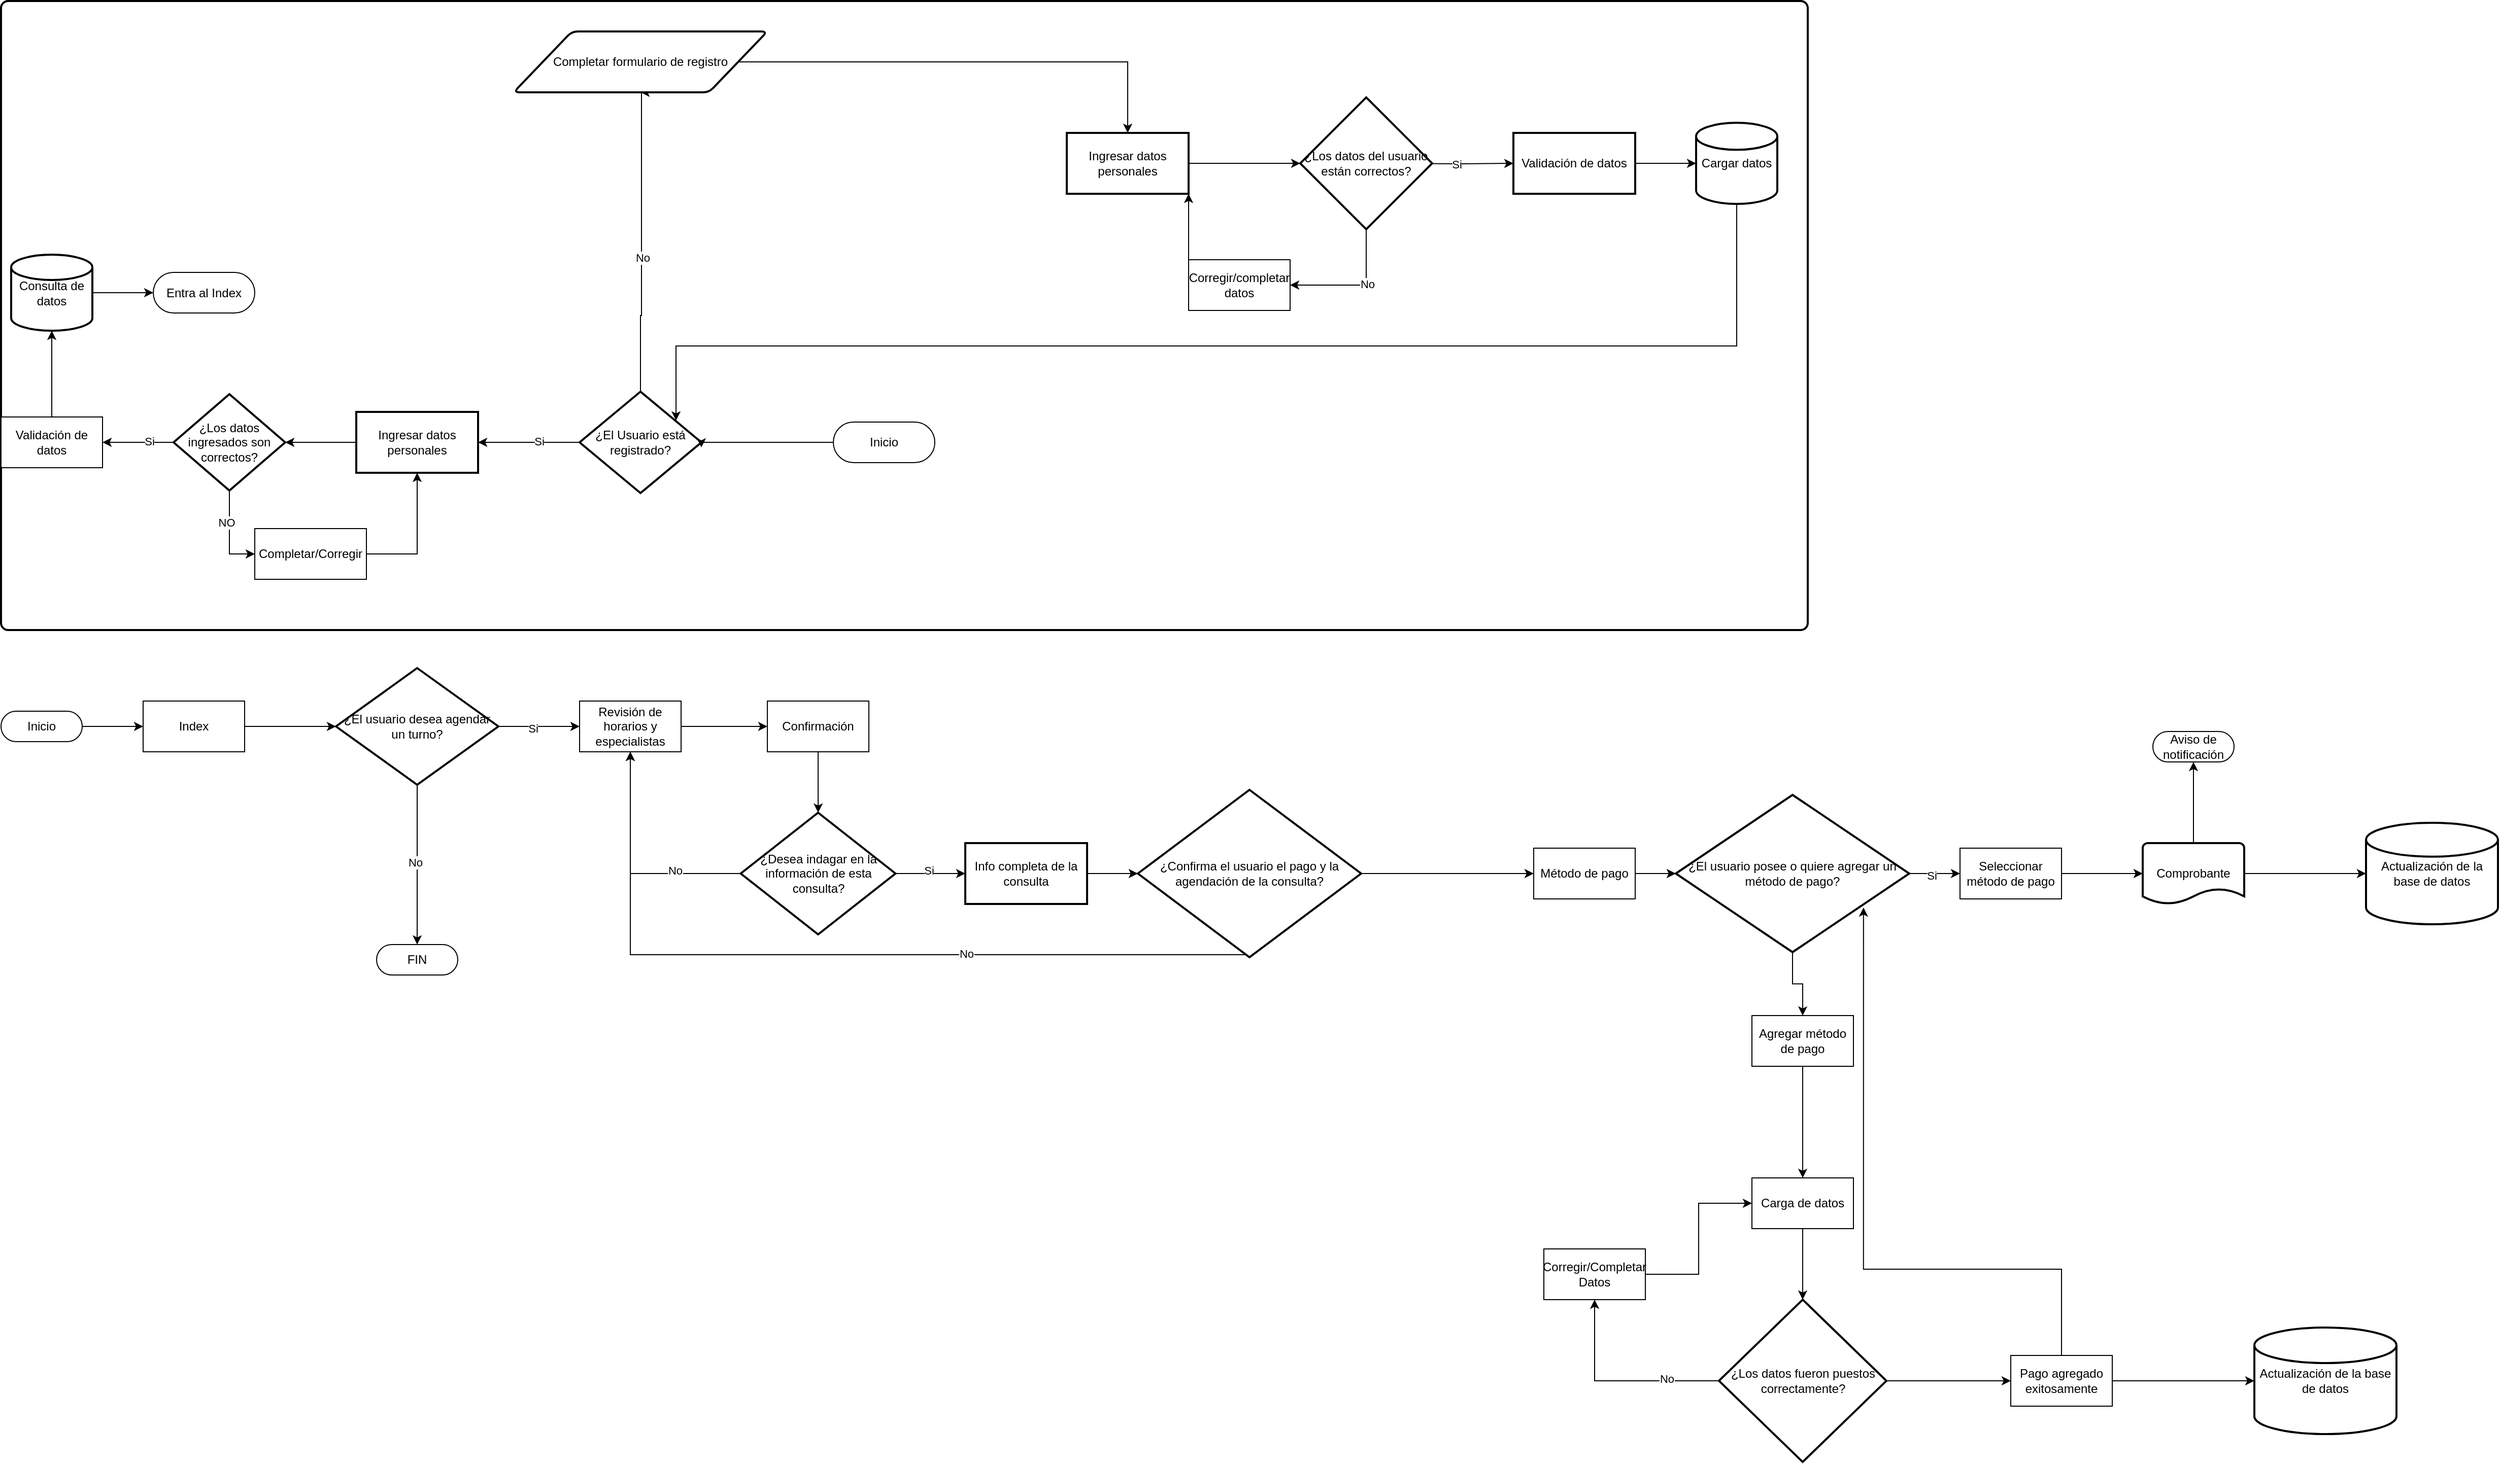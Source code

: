<mxfile version="27.0.9">
  <diagram name="Página-1" id="xfVjY4Fy1JKBWS82iwN9">
    <mxGraphModel dx="1303" dy="783" grid="1" gridSize="10" guides="1" tooltips="1" connect="1" arrows="1" fold="1" page="1" pageScale="1" pageWidth="827" pageHeight="1169" math="0" shadow="0">
      <root>
        <mxCell id="0" />
        <mxCell id="1" parent="0" />
        <mxCell id="B0Yh4iV38J5QAPyJT024-70" value="" style="rounded=1;whiteSpace=wrap;html=1;absoluteArcSize=1;arcSize=14;strokeWidth=2;" vertex="1" parent="1">
          <mxGeometry x="770" y="380" width="1780" height="620" as="geometry" />
        </mxCell>
        <mxCell id="B0Yh4iV38J5QAPyJT024-2" value="¿El Usuario está registrado?" style="strokeWidth=2;html=1;shape=mxgraph.flowchart.decision;whiteSpace=wrap;" vertex="1" parent="1">
          <mxGeometry x="1340" y="765" width="120" height="100" as="geometry" />
        </mxCell>
        <mxCell id="B0Yh4iV38J5QAPyJT024-4" value="" style="edgeStyle=orthogonalEdgeStyle;rounded=0;orthogonalLoop=1;jettySize=auto;html=1;entryX=1;entryY=0.55;entryDx=0;entryDy=0;entryPerimeter=0;" edge="1" parent="1" source="B0Yh4iV38J5QAPyJT024-5" target="B0Yh4iV38J5QAPyJT024-2">
          <mxGeometry relative="1" as="geometry">
            <mxPoint x="1480" y="815" as="targetPoint" />
            <Array as="points">
              <mxPoint x="1460" y="815" />
            </Array>
          </mxGeometry>
        </mxCell>
        <mxCell id="B0Yh4iV38J5QAPyJT024-5" value="Inicio" style="html=1;dashed=0;whiteSpace=wrap;shape=mxgraph.dfd.start" vertex="1" parent="1">
          <mxGeometry x="1590" y="795" width="100" height="40" as="geometry" />
        </mxCell>
        <mxCell id="B0Yh4iV38J5QAPyJT024-6" style="edgeStyle=orthogonalEdgeStyle;rounded=0;orthogonalLoop=1;jettySize=auto;html=1;exitX=0;exitY=0.5;exitDx=0;exitDy=0;exitPerimeter=0;entryX=1;entryY=0.5;entryDx=0;entryDy=0;" edge="1" parent="1" target="B0Yh4iV38J5QAPyJT024-43" source="B0Yh4iV38J5QAPyJT024-2">
          <mxGeometry relative="1" as="geometry">
            <mxPoint x="1230" y="815" as="targetPoint" />
            <mxPoint x="1320" y="815" as="sourcePoint" />
          </mxGeometry>
        </mxCell>
        <mxCell id="B0Yh4iV38J5QAPyJT024-7" value="Si" style="edgeLabel;html=1;align=center;verticalAlign=middle;resizable=0;points=[];" vertex="1" connectable="0" parent="B0Yh4iV38J5QAPyJT024-6">
          <mxGeometry x="-0.205" y="-1" relative="1" as="geometry">
            <mxPoint as="offset" />
          </mxGeometry>
        </mxCell>
        <mxCell id="B0Yh4iV38J5QAPyJT024-12" style="edgeStyle=orthogonalEdgeStyle;rounded=0;orthogonalLoop=1;jettySize=auto;html=1;exitX=0.5;exitY=0;exitDx=0;exitDy=0;exitPerimeter=0;entryX=0.5;entryY=1;entryDx=0;entryDy=0;" edge="1" parent="1" source="B0Yh4iV38J5QAPyJT024-2" target="B0Yh4iV38J5QAPyJT024-39">
          <mxGeometry relative="1" as="geometry">
            <mxPoint x="1400" y="725" as="sourcePoint" />
            <mxPoint x="1400" y="615" as="targetPoint" />
            <Array as="points">
              <mxPoint x="1400" y="690" />
              <mxPoint x="1401" y="570" />
            </Array>
          </mxGeometry>
        </mxCell>
        <mxCell id="B0Yh4iV38J5QAPyJT024-13" value="No" style="edgeLabel;html=1;align=center;verticalAlign=middle;resizable=0;points=[];" vertex="1" connectable="0" parent="B0Yh4iV38J5QAPyJT024-12">
          <mxGeometry x="-0.102" y="-1" relative="1" as="geometry">
            <mxPoint as="offset" />
          </mxGeometry>
        </mxCell>
        <mxCell id="B0Yh4iV38J5QAPyJT024-14" value="" style="edgeStyle=orthogonalEdgeStyle;rounded=0;orthogonalLoop=1;jettySize=auto;html=1;exitX=1;exitY=0.5;exitDx=0;exitDy=0;" edge="1" parent="1" source="B0Yh4iV38J5QAPyJT024-39" target="B0Yh4iV38J5QAPyJT024-16">
          <mxGeometry relative="1" as="geometry">
            <mxPoint x="1720" y="540" as="sourcePoint" />
          </mxGeometry>
        </mxCell>
        <mxCell id="B0Yh4iV38J5QAPyJT024-15" value="" style="edgeStyle=orthogonalEdgeStyle;rounded=0;orthogonalLoop=1;jettySize=auto;html=1;entryX=0;entryY=0.5;entryDx=0;entryDy=0;entryPerimeter=0;" edge="1" parent="1" source="B0Yh4iV38J5QAPyJT024-16" target="B0Yh4iV38J5QAPyJT024-63">
          <mxGeometry relative="1" as="geometry">
            <mxPoint x="2040" y="540" as="targetPoint" />
          </mxGeometry>
        </mxCell>
        <mxCell id="B0Yh4iV38J5QAPyJT024-16" value="Ingresar datos personales" style="whiteSpace=wrap;html=1;strokeWidth=2;" vertex="1" parent="1">
          <mxGeometry x="1820" y="510" width="120" height="60" as="geometry" />
        </mxCell>
        <mxCell id="B0Yh4iV38J5QAPyJT024-17" style="edgeStyle=orthogonalEdgeStyle;rounded=0;orthogonalLoop=1;jettySize=auto;html=1;exitX=0.5;exitY=1;exitDx=0;exitDy=0;entryX=1;entryY=0.5;entryDx=0;entryDy=0;exitPerimeter=0;" edge="1" parent="1" target="B0Yh4iV38J5QAPyJT024-22" source="B0Yh4iV38J5QAPyJT024-63">
          <mxGeometry relative="1" as="geometry">
            <mxPoint x="2095" y="588" as="sourcePoint" />
          </mxGeometry>
        </mxCell>
        <mxCell id="B0Yh4iV38J5QAPyJT024-18" value="No" style="edgeLabel;html=1;align=center;verticalAlign=middle;resizable=0;points=[];" vertex="1" connectable="0" parent="B0Yh4iV38J5QAPyJT024-17">
          <mxGeometry x="-0.167" y="1" relative="1" as="geometry">
            <mxPoint as="offset" />
          </mxGeometry>
        </mxCell>
        <mxCell id="B0Yh4iV38J5QAPyJT024-19" value="" style="edgeStyle=orthogonalEdgeStyle;rounded=0;orthogonalLoop=1;jettySize=auto;html=1;" edge="1" parent="1" target="B0Yh4iV38J5QAPyJT024-24">
          <mxGeometry relative="1" as="geometry">
            <mxPoint x="2150" y="540" as="sourcePoint" />
          </mxGeometry>
        </mxCell>
        <mxCell id="B0Yh4iV38J5QAPyJT024-20" value="Si" style="edgeLabel;html=1;align=center;verticalAlign=middle;resizable=0;points=[];" vertex="1" connectable="0" parent="B0Yh4iV38J5QAPyJT024-19">
          <mxGeometry x="-0.029" relative="1" as="geometry">
            <mxPoint as="offset" />
          </mxGeometry>
        </mxCell>
        <mxCell id="B0Yh4iV38J5QAPyJT024-21" style="edgeStyle=orthogonalEdgeStyle;rounded=0;orthogonalLoop=1;jettySize=auto;html=1;exitX=0;exitY=0;exitDx=0;exitDy=0;entryX=1;entryY=1;entryDx=0;entryDy=0;" edge="1" parent="1" source="B0Yh4iV38J5QAPyJT024-22" target="B0Yh4iV38J5QAPyJT024-16">
          <mxGeometry relative="1" as="geometry" />
        </mxCell>
        <mxCell id="B0Yh4iV38J5QAPyJT024-22" value="Corregir/completar datos" style="html=1;dashed=0;whiteSpace=wrap;" vertex="1" parent="1">
          <mxGeometry x="1940" y="635" width="100" height="50" as="geometry" />
        </mxCell>
        <mxCell id="B0Yh4iV38J5QAPyJT024-68" value="" style="edgeStyle=orthogonalEdgeStyle;rounded=0;orthogonalLoop=1;jettySize=auto;html=1;" edge="1" parent="1" source="B0Yh4iV38J5QAPyJT024-24" target="B0Yh4iV38J5QAPyJT024-40">
          <mxGeometry relative="1" as="geometry" />
        </mxCell>
        <mxCell id="B0Yh4iV38J5QAPyJT024-24" value="Validación de datos" style="whiteSpace=wrap;html=1;strokeWidth=2;" vertex="1" parent="1">
          <mxGeometry x="2260" y="510" width="120" height="60" as="geometry" />
        </mxCell>
        <mxCell id="B0Yh4iV38J5QAPyJT024-39" value="Completar formulario de registro" style="shape=parallelogram;html=1;strokeWidth=2;perimeter=parallelogramPerimeter;whiteSpace=wrap;rounded=1;arcSize=12;size=0.23;" vertex="1" parent="1">
          <mxGeometry x="1275" y="410" width="250" height="60" as="geometry" />
        </mxCell>
        <mxCell id="B0Yh4iV38J5QAPyJT024-40" value="Cargar datos" style="strokeWidth=2;html=1;shape=mxgraph.flowchart.database;whiteSpace=wrap;" vertex="1" parent="1">
          <mxGeometry x="2440" y="500" width="80" height="80" as="geometry" />
        </mxCell>
        <mxCell id="B0Yh4iV38J5QAPyJT024-42" value="" style="edgeStyle=orthogonalEdgeStyle;rounded=0;orthogonalLoop=1;jettySize=auto;html=1;" edge="1" parent="1" source="B0Yh4iV38J5QAPyJT024-43" target="B0Yh4iV38J5QAPyJT024-47">
          <mxGeometry relative="1" as="geometry" />
        </mxCell>
        <mxCell id="B0Yh4iV38J5QAPyJT024-43" value="Ingresar datos personales" style="whiteSpace=wrap;html=1;strokeWidth=2;" vertex="1" parent="1">
          <mxGeometry x="1120" y="785" width="120" height="60" as="geometry" />
        </mxCell>
        <mxCell id="B0Yh4iV38J5QAPyJT024-45" value="" style="edgeStyle=orthogonalEdgeStyle;rounded=0;orthogonalLoop=1;jettySize=auto;html=1;" edge="1" parent="1" source="B0Yh4iV38J5QAPyJT024-47" target="B0Yh4iV38J5QAPyJT024-49">
          <mxGeometry relative="1" as="geometry" />
        </mxCell>
        <mxCell id="B0Yh4iV38J5QAPyJT024-46" value="Si" style="edgeLabel;html=1;align=center;verticalAlign=middle;resizable=0;points=[];" vertex="1" connectable="0" parent="B0Yh4iV38J5QAPyJT024-45">
          <mxGeometry x="-0.276" y="-1" relative="1" as="geometry">
            <mxPoint x="1" as="offset" />
          </mxGeometry>
        </mxCell>
        <mxCell id="B0Yh4iV38J5QAPyJT024-65" style="edgeStyle=orthogonalEdgeStyle;rounded=0;orthogonalLoop=1;jettySize=auto;html=1;entryX=0;entryY=0.5;entryDx=0;entryDy=0;" edge="1" parent="1" source="B0Yh4iV38J5QAPyJT024-47" target="B0Yh4iV38J5QAPyJT024-64">
          <mxGeometry relative="1" as="geometry" />
        </mxCell>
        <mxCell id="B0Yh4iV38J5QAPyJT024-66" value="NO" style="edgeLabel;html=1;align=center;verticalAlign=middle;resizable=0;points=[];" vertex="1" connectable="0" parent="B0Yh4iV38J5QAPyJT024-65">
          <mxGeometry x="-0.269" y="-3" relative="1" as="geometry">
            <mxPoint y="-1" as="offset" />
          </mxGeometry>
        </mxCell>
        <mxCell id="B0Yh4iV38J5QAPyJT024-47" value="¿Los datos ingresados son correctos?" style="rhombus;whiteSpace=wrap;html=1;strokeWidth=2;" vertex="1" parent="1">
          <mxGeometry x="940" y="767.5" width="110" height="95" as="geometry" />
        </mxCell>
        <mxCell id="B0Yh4iV38J5QAPyJT024-48" value="" style="edgeStyle=orthogonalEdgeStyle;rounded=0;orthogonalLoop=1;jettySize=auto;html=1;" edge="1" parent="1" source="B0Yh4iV38J5QAPyJT024-49" target="B0Yh4iV38J5QAPyJT024-51">
          <mxGeometry relative="1" as="geometry" />
        </mxCell>
        <mxCell id="B0Yh4iV38J5QAPyJT024-49" value="Validación de datos" style="html=1;dashed=0;whiteSpace=wrap;" vertex="1" parent="1">
          <mxGeometry x="770" y="790" width="100" height="50" as="geometry" />
        </mxCell>
        <mxCell id="B0Yh4iV38J5QAPyJT024-62" value="" style="edgeStyle=orthogonalEdgeStyle;rounded=0;orthogonalLoop=1;jettySize=auto;html=1;" edge="1" parent="1" source="B0Yh4iV38J5QAPyJT024-51" target="B0Yh4iV38J5QAPyJT024-61">
          <mxGeometry relative="1" as="geometry" />
        </mxCell>
        <mxCell id="B0Yh4iV38J5QAPyJT024-51" value="Consulta de datos" style="strokeWidth=2;html=1;shape=mxgraph.flowchart.database;whiteSpace=wrap;" vertex="1" parent="1">
          <mxGeometry x="780" y="630" width="80" height="75" as="geometry" />
        </mxCell>
        <mxCell id="B0Yh4iV38J5QAPyJT024-61" value="Entra al Index" style="html=1;dashed=0;whiteSpace=wrap;shape=mxgraph.dfd.start" vertex="1" parent="1">
          <mxGeometry x="920" y="647.5" width="100" height="40" as="geometry" />
        </mxCell>
        <mxCell id="B0Yh4iV38J5QAPyJT024-63" value="¿Los datos del usuario están correctos?" style="strokeWidth=2;html=1;shape=mxgraph.flowchart.decision;whiteSpace=wrap;" vertex="1" parent="1">
          <mxGeometry x="2050" y="475" width="130" height="130" as="geometry" />
        </mxCell>
        <mxCell id="B0Yh4iV38J5QAPyJT024-67" style="edgeStyle=orthogonalEdgeStyle;rounded=0;orthogonalLoop=1;jettySize=auto;html=1;entryX=0.5;entryY=1;entryDx=0;entryDy=0;" edge="1" parent="1" source="B0Yh4iV38J5QAPyJT024-64" target="B0Yh4iV38J5QAPyJT024-43">
          <mxGeometry relative="1" as="geometry">
            <Array as="points">
              <mxPoint x="1180" y="925" />
            </Array>
          </mxGeometry>
        </mxCell>
        <mxCell id="B0Yh4iV38J5QAPyJT024-64" value="Completar/Corregir" style="html=1;dashed=0;whiteSpace=wrap;" vertex="1" parent="1">
          <mxGeometry x="1020" y="900" width="110" height="50" as="geometry" />
        </mxCell>
        <mxCell id="B0Yh4iV38J5QAPyJT024-69" style="edgeStyle=orthogonalEdgeStyle;rounded=0;orthogonalLoop=1;jettySize=auto;html=1;entryX=0.792;entryY=0.285;entryDx=0;entryDy=0;entryPerimeter=0;" edge="1" parent="1" source="B0Yh4iV38J5QAPyJT024-40" target="B0Yh4iV38J5QAPyJT024-2">
          <mxGeometry relative="1" as="geometry">
            <Array as="points">
              <mxPoint x="2480" y="720" />
              <mxPoint x="1435" y="720" />
            </Array>
          </mxGeometry>
        </mxCell>
        <mxCell id="B0Yh4iV38J5QAPyJT024-73" value="" style="edgeStyle=orthogonalEdgeStyle;rounded=0;orthogonalLoop=1;jettySize=auto;html=1;" edge="1" parent="1" source="B0Yh4iV38J5QAPyJT024-71" target="B0Yh4iV38J5QAPyJT024-72">
          <mxGeometry relative="1" as="geometry" />
        </mxCell>
        <mxCell id="B0Yh4iV38J5QAPyJT024-71" value="Inicio" style="html=1;dashed=0;whiteSpace=wrap;shape=mxgraph.dfd.start" vertex="1" parent="1">
          <mxGeometry x="770" y="1080" width="80" height="30" as="geometry" />
        </mxCell>
        <mxCell id="B0Yh4iV38J5QAPyJT024-75" value="" style="edgeStyle=orthogonalEdgeStyle;rounded=0;orthogonalLoop=1;jettySize=auto;html=1;" edge="1" parent="1" source="B0Yh4iV38J5QAPyJT024-72" target="B0Yh4iV38J5QAPyJT024-74">
          <mxGeometry relative="1" as="geometry" />
        </mxCell>
        <mxCell id="B0Yh4iV38J5QAPyJT024-72" value="Index" style="html=1;dashed=0;whiteSpace=wrap;" vertex="1" parent="1">
          <mxGeometry x="910" y="1070" width="100" height="50" as="geometry" />
        </mxCell>
        <mxCell id="B0Yh4iV38J5QAPyJT024-76" style="edgeStyle=orthogonalEdgeStyle;rounded=0;orthogonalLoop=1;jettySize=auto;html=1;entryX=0.5;entryY=0.5;entryDx=0;entryDy=-15;entryPerimeter=0;" edge="1" parent="1" source="B0Yh4iV38J5QAPyJT024-74" target="B0Yh4iV38J5QAPyJT024-77">
          <mxGeometry relative="1" as="geometry">
            <mxPoint x="1180" y="1290" as="targetPoint" />
          </mxGeometry>
        </mxCell>
        <mxCell id="B0Yh4iV38J5QAPyJT024-78" value="No" style="edgeLabel;html=1;align=center;verticalAlign=middle;resizable=0;points=[];" vertex="1" connectable="0" parent="B0Yh4iV38J5QAPyJT024-76">
          <mxGeometry x="-0.022" y="-2" relative="1" as="geometry">
            <mxPoint y="-1" as="offset" />
          </mxGeometry>
        </mxCell>
        <mxCell id="B0Yh4iV38J5QAPyJT024-80" value="" style="edgeStyle=orthogonalEdgeStyle;rounded=0;orthogonalLoop=1;jettySize=auto;html=1;" edge="1" parent="1" source="B0Yh4iV38J5QAPyJT024-74" target="B0Yh4iV38J5QAPyJT024-79">
          <mxGeometry relative="1" as="geometry" />
        </mxCell>
        <mxCell id="B0Yh4iV38J5QAPyJT024-81" value="Si" style="edgeLabel;html=1;align=center;verticalAlign=middle;resizable=0;points=[];" vertex="1" connectable="0" parent="B0Yh4iV38J5QAPyJT024-80">
          <mxGeometry x="-0.138" y="-2" relative="1" as="geometry">
            <mxPoint x="-1" as="offset" />
          </mxGeometry>
        </mxCell>
        <mxCell id="B0Yh4iV38J5QAPyJT024-74" value="¿El usuario desea agendar un turno?" style="strokeWidth=2;html=1;shape=mxgraph.flowchart.decision;whiteSpace=wrap;" vertex="1" parent="1">
          <mxGeometry x="1100" y="1037.5" width="160" height="115" as="geometry" />
        </mxCell>
        <mxCell id="B0Yh4iV38J5QAPyJT024-77" value="FIN" style="html=1;dashed=0;whiteSpace=wrap;shape=mxgraph.dfd.start" vertex="1" parent="1">
          <mxGeometry x="1140" y="1310" width="80" height="30" as="geometry" />
        </mxCell>
        <mxCell id="B0Yh4iV38J5QAPyJT024-83" value="" style="edgeStyle=orthogonalEdgeStyle;rounded=0;orthogonalLoop=1;jettySize=auto;html=1;" edge="1" parent="1" source="B0Yh4iV38J5QAPyJT024-79" target="B0Yh4iV38J5QAPyJT024-82">
          <mxGeometry relative="1" as="geometry" />
        </mxCell>
        <mxCell id="B0Yh4iV38J5QAPyJT024-79" value="Revisión de horarios y especialistas" style="html=1;dashed=0;whiteSpace=wrap;" vertex="1" parent="1">
          <mxGeometry x="1340" y="1070" width="100" height="50" as="geometry" />
        </mxCell>
        <mxCell id="B0Yh4iV38J5QAPyJT024-85" value="" style="edgeStyle=orthogonalEdgeStyle;rounded=0;orthogonalLoop=1;jettySize=auto;html=1;" edge="1" parent="1" source="B0Yh4iV38J5QAPyJT024-82" target="B0Yh4iV38J5QAPyJT024-84">
          <mxGeometry relative="1" as="geometry" />
        </mxCell>
        <mxCell id="B0Yh4iV38J5QAPyJT024-82" value="Confirmación" style="html=1;dashed=0;whiteSpace=wrap;" vertex="1" parent="1">
          <mxGeometry x="1525" y="1070" width="100" height="50" as="geometry" />
        </mxCell>
        <mxCell id="B0Yh4iV38J5QAPyJT024-86" style="edgeStyle=orthogonalEdgeStyle;rounded=0;orthogonalLoop=1;jettySize=auto;html=1;entryX=0.5;entryY=1;entryDx=0;entryDy=0;" edge="1" parent="1" source="B0Yh4iV38J5QAPyJT024-84" target="B0Yh4iV38J5QAPyJT024-79">
          <mxGeometry relative="1" as="geometry" />
        </mxCell>
        <mxCell id="B0Yh4iV38J5QAPyJT024-87" value="No" style="edgeLabel;html=1;align=center;verticalAlign=middle;resizable=0;points=[];" vertex="1" connectable="0" parent="B0Yh4iV38J5QAPyJT024-86">
          <mxGeometry x="-0.435" y="-3" relative="1" as="geometry">
            <mxPoint x="-1" as="offset" />
          </mxGeometry>
        </mxCell>
        <mxCell id="B0Yh4iV38J5QAPyJT024-89" value="" style="edgeStyle=orthogonalEdgeStyle;rounded=0;orthogonalLoop=1;jettySize=auto;html=1;" edge="1" parent="1" source="B0Yh4iV38J5QAPyJT024-84" target="B0Yh4iV38J5QAPyJT024-88">
          <mxGeometry relative="1" as="geometry" />
        </mxCell>
        <mxCell id="B0Yh4iV38J5QAPyJT024-90" value="Si" style="edgeLabel;html=1;align=center;verticalAlign=middle;resizable=0;points=[];" vertex="1" connectable="0" parent="B0Yh4iV38J5QAPyJT024-89">
          <mxGeometry x="-0.045" y="3" relative="1" as="geometry">
            <mxPoint x="-1" as="offset" />
          </mxGeometry>
        </mxCell>
        <mxCell id="B0Yh4iV38J5QAPyJT024-84" value="¿Desea indagar en la información de esta consulta?" style="strokeWidth=2;html=1;shape=mxgraph.flowchart.decision;whiteSpace=wrap;" vertex="1" parent="1">
          <mxGeometry x="1498.75" y="1180" width="152.5" height="120" as="geometry" />
        </mxCell>
        <mxCell id="B0Yh4iV38J5QAPyJT024-88" value="Info completa de la consulta" style="whiteSpace=wrap;html=1;strokeWidth=2;" vertex="1" parent="1">
          <mxGeometry x="1720" y="1210" width="120" height="60" as="geometry" />
        </mxCell>
        <mxCell id="B0Yh4iV38J5QAPyJT024-93" style="edgeStyle=orthogonalEdgeStyle;rounded=0;orthogonalLoop=1;jettySize=auto;html=1;entryX=0.5;entryY=1;entryDx=0;entryDy=0;exitX=0.5;exitY=1;exitDx=0;exitDy=0;exitPerimeter=0;" edge="1" parent="1" source="B0Yh4iV38J5QAPyJT024-91" target="B0Yh4iV38J5QAPyJT024-79">
          <mxGeometry relative="1" as="geometry">
            <Array as="points">
              <mxPoint x="2000" y="1320" />
              <mxPoint x="1390" y="1320" />
            </Array>
          </mxGeometry>
        </mxCell>
        <mxCell id="B0Yh4iV38J5QAPyJT024-94" value="No" style="edgeLabel;html=1;align=center;verticalAlign=middle;resizable=0;points=[];" vertex="1" connectable="0" parent="B0Yh4iV38J5QAPyJT024-93">
          <mxGeometry x="-0.309" y="-1" relative="1" as="geometry">
            <mxPoint x="-1" as="offset" />
          </mxGeometry>
        </mxCell>
        <mxCell id="B0Yh4iV38J5QAPyJT024-96" value="" style="edgeStyle=orthogonalEdgeStyle;rounded=0;orthogonalLoop=1;jettySize=auto;html=1;entryX=0;entryY=0.5;entryDx=0;entryDy=0;" edge="1" parent="1" source="B0Yh4iV38J5QAPyJT024-91" target="B0Yh4iV38J5QAPyJT024-101">
          <mxGeometry relative="1" as="geometry">
            <mxPoint x="2210" y="1240" as="targetPoint" />
          </mxGeometry>
        </mxCell>
        <mxCell id="B0Yh4iV38J5QAPyJT024-91" value="¿Confirma el usuario el pago y la agendación de la consulta?" style="strokeWidth=2;html=1;shape=mxgraph.flowchart.decision;whiteSpace=wrap;" vertex="1" parent="1">
          <mxGeometry x="1890" y="1157.5" width="220" height="165" as="geometry" />
        </mxCell>
        <mxCell id="B0Yh4iV38J5QAPyJT024-92" style="edgeStyle=orthogonalEdgeStyle;rounded=0;orthogonalLoop=1;jettySize=auto;html=1;entryX=0;entryY=0.5;entryDx=0;entryDy=0;entryPerimeter=0;" edge="1" parent="1" source="B0Yh4iV38J5QAPyJT024-88" target="B0Yh4iV38J5QAPyJT024-91">
          <mxGeometry relative="1" as="geometry" />
        </mxCell>
        <mxCell id="B0Yh4iV38J5QAPyJT024-104" value="" style="edgeStyle=orthogonalEdgeStyle;rounded=0;orthogonalLoop=1;jettySize=auto;html=1;" edge="1" parent="1" source="B0Yh4iV38J5QAPyJT024-101" target="B0Yh4iV38J5QAPyJT024-103">
          <mxGeometry relative="1" as="geometry" />
        </mxCell>
        <mxCell id="B0Yh4iV38J5QAPyJT024-101" value="Método de pago" style="html=1;dashed=0;whiteSpace=wrap;" vertex="1" parent="1">
          <mxGeometry x="2280" y="1215" width="100" height="50" as="geometry" />
        </mxCell>
        <mxCell id="B0Yh4iV38J5QAPyJT024-107" value="" style="edgeStyle=orthogonalEdgeStyle;rounded=0;orthogonalLoop=1;jettySize=auto;html=1;" edge="1" parent="1" source="B0Yh4iV38J5QAPyJT024-102" target="B0Yh4iV38J5QAPyJT024-106">
          <mxGeometry relative="1" as="geometry" />
        </mxCell>
        <mxCell id="B0Yh4iV38J5QAPyJT024-102" value="Seleccionar método de pago" style="html=1;dashed=0;whiteSpace=wrap;" vertex="1" parent="1">
          <mxGeometry x="2700" y="1215" width="100" height="50" as="geometry" />
        </mxCell>
        <mxCell id="B0Yh4iV38J5QAPyJT024-105" value="" style="edgeStyle=orthogonalEdgeStyle;rounded=0;orthogonalLoop=1;jettySize=auto;html=1;" edge="1" parent="1" source="B0Yh4iV38J5QAPyJT024-103" target="B0Yh4iV38J5QAPyJT024-102">
          <mxGeometry relative="1" as="geometry" />
        </mxCell>
        <mxCell id="B0Yh4iV38J5QAPyJT024-108" value="Si" style="edgeLabel;html=1;align=center;verticalAlign=middle;resizable=0;points=[];" vertex="1" connectable="0" parent="B0Yh4iV38J5QAPyJT024-105">
          <mxGeometry x="-0.114" y="-2" relative="1" as="geometry">
            <mxPoint as="offset" />
          </mxGeometry>
        </mxCell>
        <mxCell id="B0Yh4iV38J5QAPyJT024-114" value="" style="edgeStyle=orthogonalEdgeStyle;rounded=0;orthogonalLoop=1;jettySize=auto;html=1;" edge="1" parent="1" source="B0Yh4iV38J5QAPyJT024-103" target="B0Yh4iV38J5QAPyJT024-113">
          <mxGeometry relative="1" as="geometry" />
        </mxCell>
        <mxCell id="B0Yh4iV38J5QAPyJT024-103" value="¿El usuario posee o quiere agregar un método de pago?" style="strokeWidth=2;html=1;shape=mxgraph.flowchart.decision;whiteSpace=wrap;" vertex="1" parent="1">
          <mxGeometry x="2420" y="1162.5" width="230" height="155" as="geometry" />
        </mxCell>
        <mxCell id="B0Yh4iV38J5QAPyJT024-106" value="Comprobante" style="strokeWidth=2;html=1;shape=mxgraph.flowchart.document2;whiteSpace=wrap;size=0.25;" vertex="1" parent="1">
          <mxGeometry x="2880" y="1210" width="100" height="60" as="geometry" />
        </mxCell>
        <mxCell id="B0Yh4iV38J5QAPyJT024-109" value="Actualización de la base de datos" style="strokeWidth=2;html=1;shape=mxgraph.flowchart.database;whiteSpace=wrap;" vertex="1" parent="1">
          <mxGeometry x="3100" y="1190" width="130" height="100" as="geometry" />
        </mxCell>
        <mxCell id="B0Yh4iV38J5QAPyJT024-110" style="edgeStyle=orthogonalEdgeStyle;rounded=0;orthogonalLoop=1;jettySize=auto;html=1;entryX=0;entryY=0.5;entryDx=0;entryDy=0;entryPerimeter=0;" edge="1" parent="1" source="B0Yh4iV38J5QAPyJT024-106" target="B0Yh4iV38J5QAPyJT024-109">
          <mxGeometry relative="1" as="geometry" />
        </mxCell>
        <mxCell id="B0Yh4iV38J5QAPyJT024-111" value="Aviso de notificación" style="html=1;dashed=0;whiteSpace=wrap;shape=mxgraph.dfd.start" vertex="1" parent="1">
          <mxGeometry x="2890" y="1100" width="80" height="30" as="geometry" />
        </mxCell>
        <mxCell id="B0Yh4iV38J5QAPyJT024-112" style="edgeStyle=orthogonalEdgeStyle;rounded=0;orthogonalLoop=1;jettySize=auto;html=1;entryX=0.5;entryY=0.5;entryDx=0;entryDy=15;entryPerimeter=0;" edge="1" parent="1" source="B0Yh4iV38J5QAPyJT024-106" target="B0Yh4iV38J5QAPyJT024-111">
          <mxGeometry relative="1" as="geometry" />
        </mxCell>
        <mxCell id="B0Yh4iV38J5QAPyJT024-116" value="" style="edgeStyle=orthogonalEdgeStyle;rounded=0;orthogonalLoop=1;jettySize=auto;html=1;" edge="1" parent="1" source="B0Yh4iV38J5QAPyJT024-113" target="B0Yh4iV38J5QAPyJT024-115">
          <mxGeometry relative="1" as="geometry" />
        </mxCell>
        <mxCell id="B0Yh4iV38J5QAPyJT024-113" value="Agregar método de pago" style="html=1;dashed=0;whiteSpace=wrap;" vertex="1" parent="1">
          <mxGeometry x="2495" y="1380" width="100" height="50" as="geometry" />
        </mxCell>
        <mxCell id="B0Yh4iV38J5QAPyJT024-115" value="Carga de datos" style="html=1;dashed=0;whiteSpace=wrap;" vertex="1" parent="1">
          <mxGeometry x="2495" y="1540" width="100" height="50" as="geometry" />
        </mxCell>
        <mxCell id="B0Yh4iV38J5QAPyJT024-120" style="edgeStyle=orthogonalEdgeStyle;rounded=0;orthogonalLoop=1;jettySize=auto;html=1;entryX=0.5;entryY=1;entryDx=0;entryDy=0;" edge="1" parent="1" source="B0Yh4iV38J5QAPyJT024-117" target="B0Yh4iV38J5QAPyJT024-119">
          <mxGeometry relative="1" as="geometry" />
        </mxCell>
        <mxCell id="B0Yh4iV38J5QAPyJT024-123" value="No" style="edgeLabel;html=1;align=center;verticalAlign=middle;resizable=0;points=[];" vertex="1" connectable="0" parent="B0Yh4iV38J5QAPyJT024-120">
          <mxGeometry x="-0.501" y="-2" relative="1" as="geometry">
            <mxPoint x="-1" as="offset" />
          </mxGeometry>
        </mxCell>
        <mxCell id="B0Yh4iV38J5QAPyJT024-125" style="edgeStyle=orthogonalEdgeStyle;rounded=0;orthogonalLoop=1;jettySize=auto;html=1;entryX=0;entryY=0.5;entryDx=0;entryDy=0;" edge="1" parent="1" source="B0Yh4iV38J5QAPyJT024-117" target="B0Yh4iV38J5QAPyJT024-124">
          <mxGeometry relative="1" as="geometry" />
        </mxCell>
        <mxCell id="B0Yh4iV38J5QAPyJT024-117" value="¿Los datos fueron puestos correctamente?" style="strokeWidth=2;html=1;shape=mxgraph.flowchart.decision;whiteSpace=wrap;" vertex="1" parent="1">
          <mxGeometry x="2462.5" y="1660" width="165" height="160" as="geometry" />
        </mxCell>
        <mxCell id="B0Yh4iV38J5QAPyJT024-121" style="edgeStyle=orthogonalEdgeStyle;rounded=0;orthogonalLoop=1;jettySize=auto;html=1;entryX=0;entryY=0.5;entryDx=0;entryDy=0;" edge="1" parent="1" source="B0Yh4iV38J5QAPyJT024-119" target="B0Yh4iV38J5QAPyJT024-115">
          <mxGeometry relative="1" as="geometry" />
        </mxCell>
        <mxCell id="B0Yh4iV38J5QAPyJT024-119" value="Corregir/Completar Datos" style="html=1;dashed=0;whiteSpace=wrap;" vertex="1" parent="1">
          <mxGeometry x="2290" y="1610" width="100" height="50" as="geometry" />
        </mxCell>
        <mxCell id="B0Yh4iV38J5QAPyJT024-122" style="edgeStyle=orthogonalEdgeStyle;rounded=0;orthogonalLoop=1;jettySize=auto;html=1;entryX=0.5;entryY=0;entryDx=0;entryDy=0;entryPerimeter=0;" edge="1" parent="1" source="B0Yh4iV38J5QAPyJT024-115" target="B0Yh4iV38J5QAPyJT024-117">
          <mxGeometry relative="1" as="geometry" />
        </mxCell>
        <mxCell id="B0Yh4iV38J5QAPyJT024-124" value="Pago agregado exitosamente" style="html=1;dashed=0;whiteSpace=wrap;" vertex="1" parent="1">
          <mxGeometry x="2750" y="1715" width="100" height="50" as="geometry" />
        </mxCell>
        <mxCell id="B0Yh4iV38J5QAPyJT024-126" value="Actualización de la base de datos" style="strokeWidth=2;html=1;shape=mxgraph.flowchart.database;whiteSpace=wrap;" vertex="1" parent="1">
          <mxGeometry x="2990" y="1687.5" width="140" height="105" as="geometry" />
        </mxCell>
        <mxCell id="B0Yh4iV38J5QAPyJT024-127" style="edgeStyle=orthogonalEdgeStyle;rounded=0;orthogonalLoop=1;jettySize=auto;html=1;entryX=0;entryY=0.5;entryDx=0;entryDy=0;entryPerimeter=0;" edge="1" parent="1" source="B0Yh4iV38J5QAPyJT024-124" target="B0Yh4iV38J5QAPyJT024-126">
          <mxGeometry relative="1" as="geometry" />
        </mxCell>
        <mxCell id="B0Yh4iV38J5QAPyJT024-129" style="edgeStyle=orthogonalEdgeStyle;rounded=0;orthogonalLoop=1;jettySize=auto;html=1;entryX=0.804;entryY=0.716;entryDx=0;entryDy=0;entryPerimeter=0;" edge="1" parent="1" source="B0Yh4iV38J5QAPyJT024-124" target="B0Yh4iV38J5QAPyJT024-103">
          <mxGeometry relative="1" as="geometry">
            <Array as="points">
              <mxPoint x="2800" y="1630" />
              <mxPoint x="2605" y="1630" />
            </Array>
          </mxGeometry>
        </mxCell>
      </root>
    </mxGraphModel>
  </diagram>
</mxfile>
